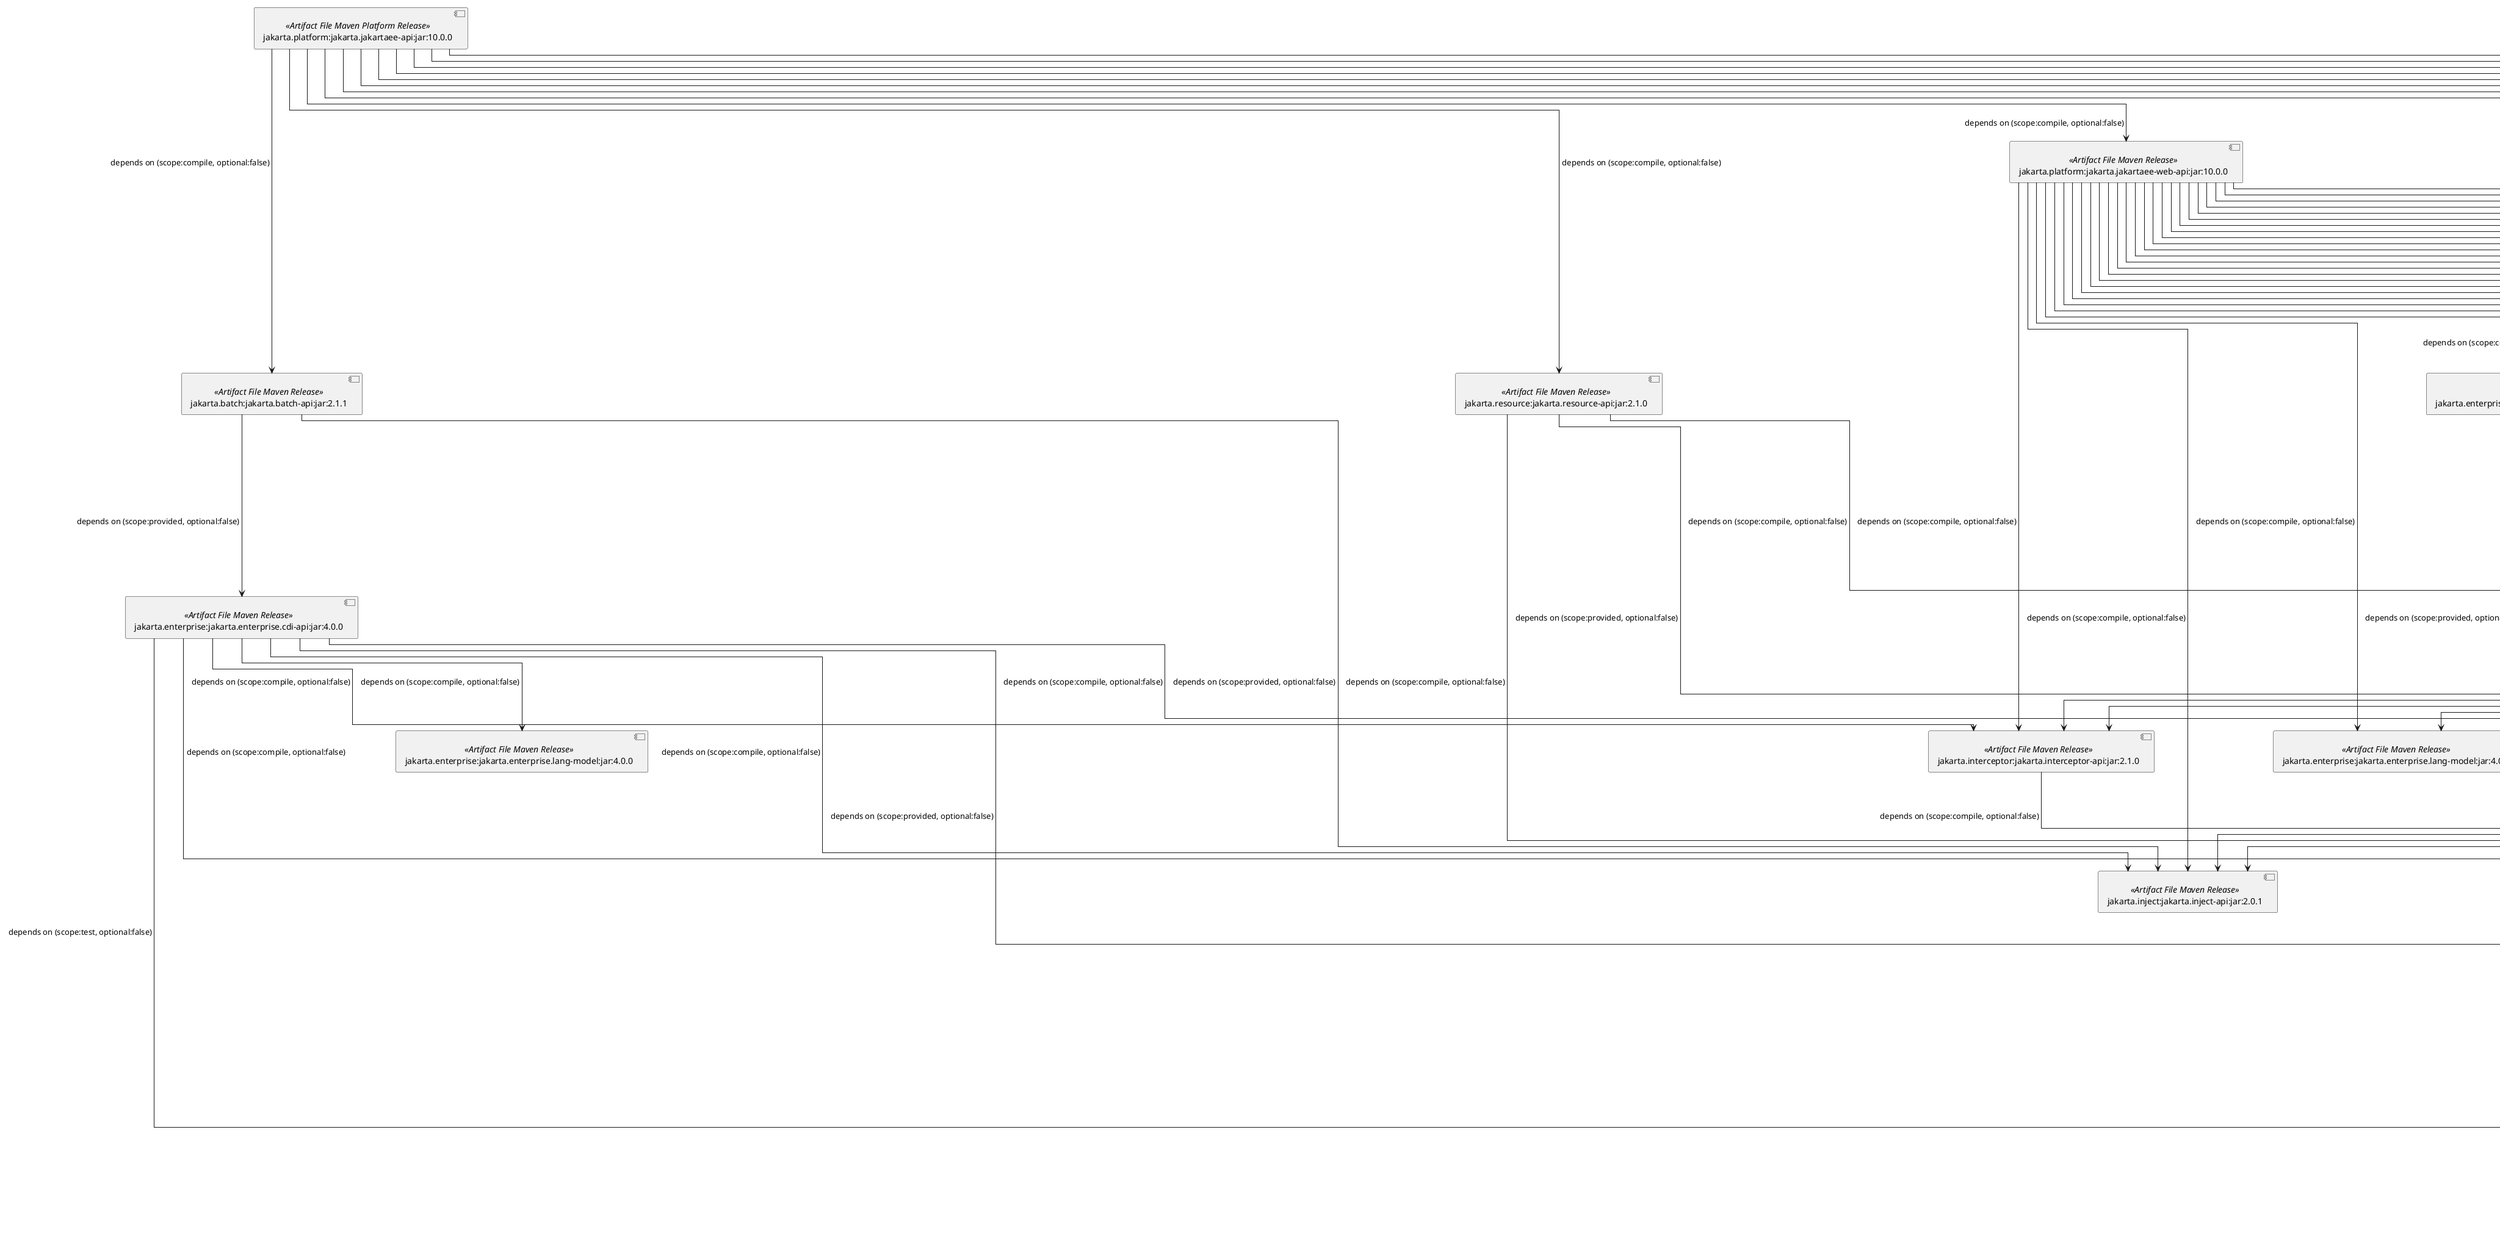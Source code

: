 @startuml
skinparam componentStyle uml2
!pragma layout elk
  component "jakarta.authentication:jakarta.authentication-api:jar:3.0.0" <<Artifact File Maven Release>> as n354304
  component "jakarta.ws.rs:jakarta.ws.rs-api:jar:3.1.0" <<Artifact File Maven>> as n265870
  component "jakarta.json:jakarta.json-api:jar:2.1.0" <<Artifact File Maven Release>> as n279956
  component "org.junit.jupiter:junit-jupiter-engine:jar:5.8.1" <<Artifact File Maven>> as n310928
  component "org.junit.jupiter:junit-jupiter-params:jar:5.8.1" <<Artifact File Maven>> as n310929
  component "jakarta.transaction:jakarta.transaction-api:jar:2.0.1" <<Artifact File Maven Release>> as n278183
  component "jakarta.enterprise.concurrent:jakarta.enterprise.concurrent-api:jar:3.0.1" <<Artifact File Maven Release>> as n366753
  component "jakarta.servlet.jsp.jstl:jakarta.servlet.jsp.jstl-api:jar:3.0.0" <<Artifact File Maven Release>> as n309933
  component "jakarta.validation:jakarta.validation-api:jar:3.0.2" <<Artifact File Maven Release>> as n309037
  component "jakarta.jms:jakarta.jms-api:jar:3.1.0" <<Artifact File Maven Release>> as n320047
  component "jakarta.annotation:jakarta.annotation-api:jar:2.1.1" <<Artifact File Maven Release>> as n366376
  component "jakarta.json.bind:jakarta.json.bind-api:jar:3.0.0" <<Artifact File Maven Release>> as n281514
  component "jakarta.el:jakarta.el-api:jar:4.0.0-RC1" <<Artifact File Maven Release>> as n560
  component "jakarta.servlet.jsp:jakarta.servlet.jsp-api:jar:3.1.0" <<Artifact File Maven Release>> as n309940
  component "jakarta.enterprise:jakarta.enterprise.cdi-api:jar:3.0.0-M1" <<Artifact File Maven Release>> as n66992
  component "jakarta.interceptor:jakarta.interceptor-api:jar:2.0.0-RC1" <<Artifact File Maven Release>> as n91187
  component "org.testng:testng:jar:6.11" <<Artifact File Maven>> as n143024
  component "jakarta.persistence:jakarta.persistence-api:jar:3.1.0" <<Artifact File Maven Release>> as n278704
  component "jakarta.resource:jakarta.resource-api:jar:2.1.0" <<Artifact File Maven Release>> as n311856
  component "jakarta.enterprise:jakarta.enterprise.lang-model:jar:4.0.1" <<Artifact File Maven Release>> as n321340
  component "jakarta.el:jakarta.el-api:jar:5.0.1" <<Artifact File Maven Release>> as n372029
  component "jakarta.el:jakarta.el-api:jar:5.0.0" <<Artifact File Maven Release>> as n260665
  component "jakarta.platform:jakarta.jakartaee-api:jar:10.0.0" <<Artifact File Maven Platform Release>> as n398781
  component "jakarta.annotation:jakarta.annotation-api:jar:2.0.0" <<Artifact File Maven Release>> as n7611
  component "junit:junit:jar:4.13.1" <<Artifact File Maven>> as n42557
  component "jakarta.el:jakarta.el-api:jar:4.0.0" <<Artifact File Maven Release>> as n7614
  component "org.hamcrest:hamcrest:jar:2.2" <<Artifact File Maven>> as n266437
  component "jakarta.ejb:jakarta.ejb-api:jar:4.0.0" <<Artifact File Maven Release>> as n22725
  component "jakarta.transaction:jakarta.transaction-api:jar:2.0.0" <<Artifact File Maven Release>> as n22726
  component "jakarta.inject:jakarta.inject-api:jar:2.0.1" <<Artifact File Maven Release>> as n237380
  component "jakarta.batch:jakarta.batch-api:jar:2.1.1" <<Artifact File Maven Release>> as n375118
  component "jakarta.mail:jakarta.mail-api:jar:2.1.0" <<Artifact File Maven Release>> as n258254
  component "jakarta.servlet:jakarta.servlet-api:jar:6.0.0" <<Artifact File Maven Release>> as n308180
  component "org.testng:testng:jar:6.8.8" <<Artifact File Maven>> as n16339
  component "jakarta.enterprise:jakarta.enterprise.cdi-api:jar:3.0.1" <<Artifact File Maven Release>> as n261206
  component "jakarta.interceptor:jakarta.interceptor-api:jar:2.1.0" <<Artifact File Maven Release>> as n267868
  component "jakarta.faces:jakarta.faces-api:jar:4.0.1" <<Artifact File Maven Release>> as n320351
  component "jakarta.annotation:jakarta.annotation-api:jar:2.1.0" <<Artifact File Maven Release>> as n267867
  component "org.glassfish:jakarta.faces:jar:sources:4.0.0" <<Artifact File Maven>> as n320356
  component "jakarta.websocket:jakarta.websocket-api:jar:2.1.0" <<Artifact File Maven Release>> as n320352
  component "jakarta.enterprise:jakarta.enterprise.cdi-api:jar:4.0.0" <<Artifact File Maven Release>> as n246759
  component "jakarta.annotation:jakarta.annotation-api:jar:2.1.0-B1" <<Artifact File Maven Release>> as n230374
  component "jakarta.websocket:jakarta.websocket-client-api:jar:2.1.0" <<Artifact File Maven Release>> as n320353
  component "jakarta.xml.ws:jakarta.xml.ws-api:jar:4.0.0" <<Artifact File Maven Release>> as n263137
  component "jakarta.enterprise:jakarta.enterprise.cdi-api:jar:4.0.1" <<Artifact File Maven Release>> as n320354
  component "jakarta.activation:jakarta.activation-api:jar:2.1.0" <<Artifact File Maven Release>> as n256484
  component "jakarta.ejb:jakarta.ejb-api:jar:4.0.1" <<Artifact File Maven Release>> as n320355
  component "jakarta.interceptor:jakarta.interceptor-api:jar:2.0.1" <<Artifact File Maven Release>> as n261225
  component "org.eclipse.angus:angus-activation:jar:1.0.0-M2" <<Artifact File Maven>> as n258280
  component "jakarta.platform:jakarta.jakartaee-web-api:jar:10.0.0" <<Artifact File Maven Release>> as n396791
  component "jakarta.annotation:jakarta.annotation-api:jar:1.3.5" <<Artifact File Maven Release>> as n35825
  component "jakarta.inject:jakarta.inject-api:jar:2.0.0-RC2" <<Artifact File Maven Release>> as n110963
  component "junit:junit:jar:4.13.2" <<Artifact File Maven>> as n56181
  component "jakarta.xml.soap:jakarta.xml.soap-api:jar:3.0.0" <<Artifact File Maven Release>> as n263164
  component "jakarta.authorization:jakarta.authorization-api:jar:2.1.0" <<Artifact File Maven Release>> as n353917
  component "jakarta.security.enterprise:jakarta.security.enterprise-api:jar:3.0.0" <<Artifact File Maven>> as n396796
  component "org.glassfish:jakarta.faces:jar:4.0.0" <<Artifact File Maven>> as n396797
  component "jakarta.enterprise:jakarta.enterprise.lang-model:jar:4.0.0" <<Artifact File Maven Release>> as n266873
  component "jakarta.xml.bind:jakarta.xml.bind-api:jar:4.0.0" <<Artifact File Maven Release>> as n263163

n309940 --> n260665 : depends on (scope:provided, optional:false)
n22726 --> n66992 : depends on (scope:provided, optional:false)
n22726 --> n91187 : depends on (scope:provided, optional:false)
n309940 --> n308180 : depends on (scope:provided, optional:false)
n320047 --> n230374 : depends on (scope:provided, optional:false)
n261225 --> n7611 : depends on (scope:compile, optional:false)
n320352 --> n320353 : depends on (scope:provided, optional:false)
n398781 --> n353917 : depends on (scope:compile, optional:false)
n398781 --> n320047 : depends on (scope:compile, optional:false)
n398781 --> n375118 : depends on (scope:compile, optional:false)
n398781 --> n263137 : depends on (scope:compile, optional:true)
n398781 --> n256484 : depends on (scope:compile, optional:false)
n398781 --> n263163 : depends on (scope:compile, optional:true)
n320355 --> n22726 : depends on (scope:compile, optional:false)
n398781 --> n258254 : depends on (scope:compile, optional:false)
n398781 --> n263164 : depends on (scope:compile, optional:true)
n398781 --> n396791 : depends on (scope:compile, optional:false)
n263164 --> n56181 : depends on (scope:test, optional:false)
n398781 --> n311856 : depends on (scope:compile, optional:false)
n398781 --> n396797 : depends on (scope:provided, optional:true)
n263164 --> n256484 : depends on (scope:compile, optional:false)
n353917 --> n308180 : depends on (scope:compile, optional:false)
n320351 --> n263137 : depends on (scope:provided, optional:true)
n311856 --> n261206 : depends on (scope:provided, optional:false)
n311856 --> n278183 : depends on (scope:compile, optional:false)
n311856 --> n267867 : depends on (scope:compile, optional:false)
n320351 --> n278183 : depends on (scope:provided, optional:true)
n246759 --> n267868 : depends on (scope:compile, optional:false)
n320351 --> n320355 : depends on (scope:provided, optional:true)
n246759 --> n266873 : depends on (scope:compile, optional:false)
n320351 --> n278704 : depends on (scope:provided, optional:true)
n246759 --> n22726 : depends on (scope:provided, optional:false)
n320351 --> n279956 : depends on (scope:provided, optional:true)
n246759 --> n16339 : depends on (scope:test, optional:false)
n267868 --> n267867 : depends on (scope:compile, optional:false)
n320351 --> n308180 : depends on (scope:provided, optional:false)
n320351 --> n263163 : depends on (scope:provided, optional:true)
n320351 --> n320353 : depends on (scope:provided, optional:false)
n320351 --> n309037 : depends on (scope:provided, optional:false)
n320351 --> n320352 : depends on (scope:provided, optional:false)
n320351 --> n260665 : depends on (scope:provided, optional:false)
n320351 --> n320356 : depends on (scope:provided, optional:true)
n246759 --> n260665 : depends on (scope:compile, optional:false)
n320351 --> n320354 : depends on (scope:provided, optional:false)
n246759 --> n267867 : depends on (scope:compile, optional:false)
n320351 --> n267867 : depends on (scope:provided, optional:false)
n246759 --> n237380 : depends on (scope:compile, optional:false)
n320354 --> n260665 : depends on (scope:compile, optional:false)
n320354 --> n16339 : depends on (scope:test, optional:false)
n261206 --> n7614 : depends on (scope:compile, optional:false)
n366753 --> n267868 : depends on (scope:provided, optional:false)
n261206 --> n22726 : depends on (scope:provided, optional:false)
n366753 --> n320354 : depends on (scope:provided, optional:false)
n261206 --> n22725 : depends on (scope:provided, optional:false)
n261206 --> n237380 : depends on (scope:compile, optional:false)
n261206 --> n261225 : depends on (scope:compile, optional:false)
n375118 --> n246759 : depends on (scope:provided, optional:false)
n261206 --> n16339 : depends on (scope:test, optional:false)
n375118 --> n237380 : depends on (scope:provided, optional:false)
n320354 --> n321340 : depends on (scope:compile, optional:false)
n320354 --> n237380 : depends on (scope:compile, optional:false)
n320354 --> n267867 : depends on (scope:compile, optional:false)
n320354 --> n267868 : depends on (scope:compile, optional:false)
n396791 --> n354304 : depends on (scope:compile, optional:false)
n396791 --> n396796 : depends on (scope:compile, optional:false)
n308180 --> n310928 : depends on (scope:test, optional:false)
n308180 --> n310929 : depends on (scope:test, optional:false)
n309933 --> n308180 : depends on (scope:compile, optional:false)
n278183 --> n261206 : depends on (scope:provided, optional:false)
n309933 --> n260665 : depends on (scope:compile, optional:false)
n308180 --> n266437 : depends on (scope:test, optional:false)
n278183 --> n261225 : depends on (scope:provided, optional:false)
n309933 --> n309940 : depends on (scope:provided, optional:false)
n396791 --> n278183 : depends on (scope:compile, optional:false)
n22725 --> n22726 : depends on (scope:compile, optional:false)
n396791 --> n237380 : depends on (scope:compile, optional:false)
n396791 --> n320355 : depends on (scope:compile, optional:false)
n372029 --> n310928 : depends on (scope:test, optional:false)
n396791 --> n256484 : depends on (scope:provided, optional:true)
n396791 --> n278704 : depends on (scope:compile, optional:false)
n258254 --> n258280 : depends on (scope:test, optional:false)
n91187 --> n35825 : depends on (scope:compile, optional:false)
n396791 --> n366753 : depends on (scope:compile, optional:true)
n258254 --> n256484 : depends on (scope:compile, optional:false)
n396791 --> n309940 : depends on (scope:compile, optional:false)
n258254 --> n56181 : depends on (scope:test, optional:false)
n396791 --> n320353 : depends on (scope:compile, optional:false)
n396791 --> n320351 : depends on (scope:compile, optional:false)
n396791 --> n309037 : depends on (scope:compile, optional:false)
n396791 --> n308180 : depends on (scope:compile, optional:false)
n396791 --> n320352 : depends on (scope:compile, optional:false)
n396791 --> n366376 : depends on (scope:compile, optional:false)
n396791 --> n279956 : depends on (scope:compile, optional:false)
n396791 --> n396797 : depends on (scope:provided, optional:true)
n396791 --> n372029 : depends on (scope:compile, optional:false)
n309037 --> n143024 : depends on (scope:test, optional:false)
n396791 --> n267868 : depends on (scope:compile, optional:false)
n396791 --> n320354 : depends on (scope:compile, optional:false)
n396791 --> n321340 : depends on (scope:compile, optional:false)
n396791 --> n265870 : depends on (scope:compile, optional:false)
n396791 --> n263163 : depends on (scope:provided, optional:true)
n396791 --> n309933 : depends on (scope:compile, optional:false)
n396791 --> n281514 : depends on (scope:compile, optional:false)
n263137 --> n263163 : depends on (scope:compile, optional:false)
n263137 --> n263164 : depends on (scope:compile, optional:false)
n263163 --> n256484 : depends on (scope:compile, optional:false)
n66992 --> n91187 : depends on (scope:compile, optional:false)
n66992 --> n110963 : depends on (scope:compile, optional:false)
n66992 --> n16339 : depends on (scope:test, optional:false)
n281514 --> n42557 : depends on (scope:test, optional:false)
n66992 --> n560 : depends on (scope:compile, optional:false)
n281514 --> n279956 : depends on (scope:provided, optional:false)

@enduml
